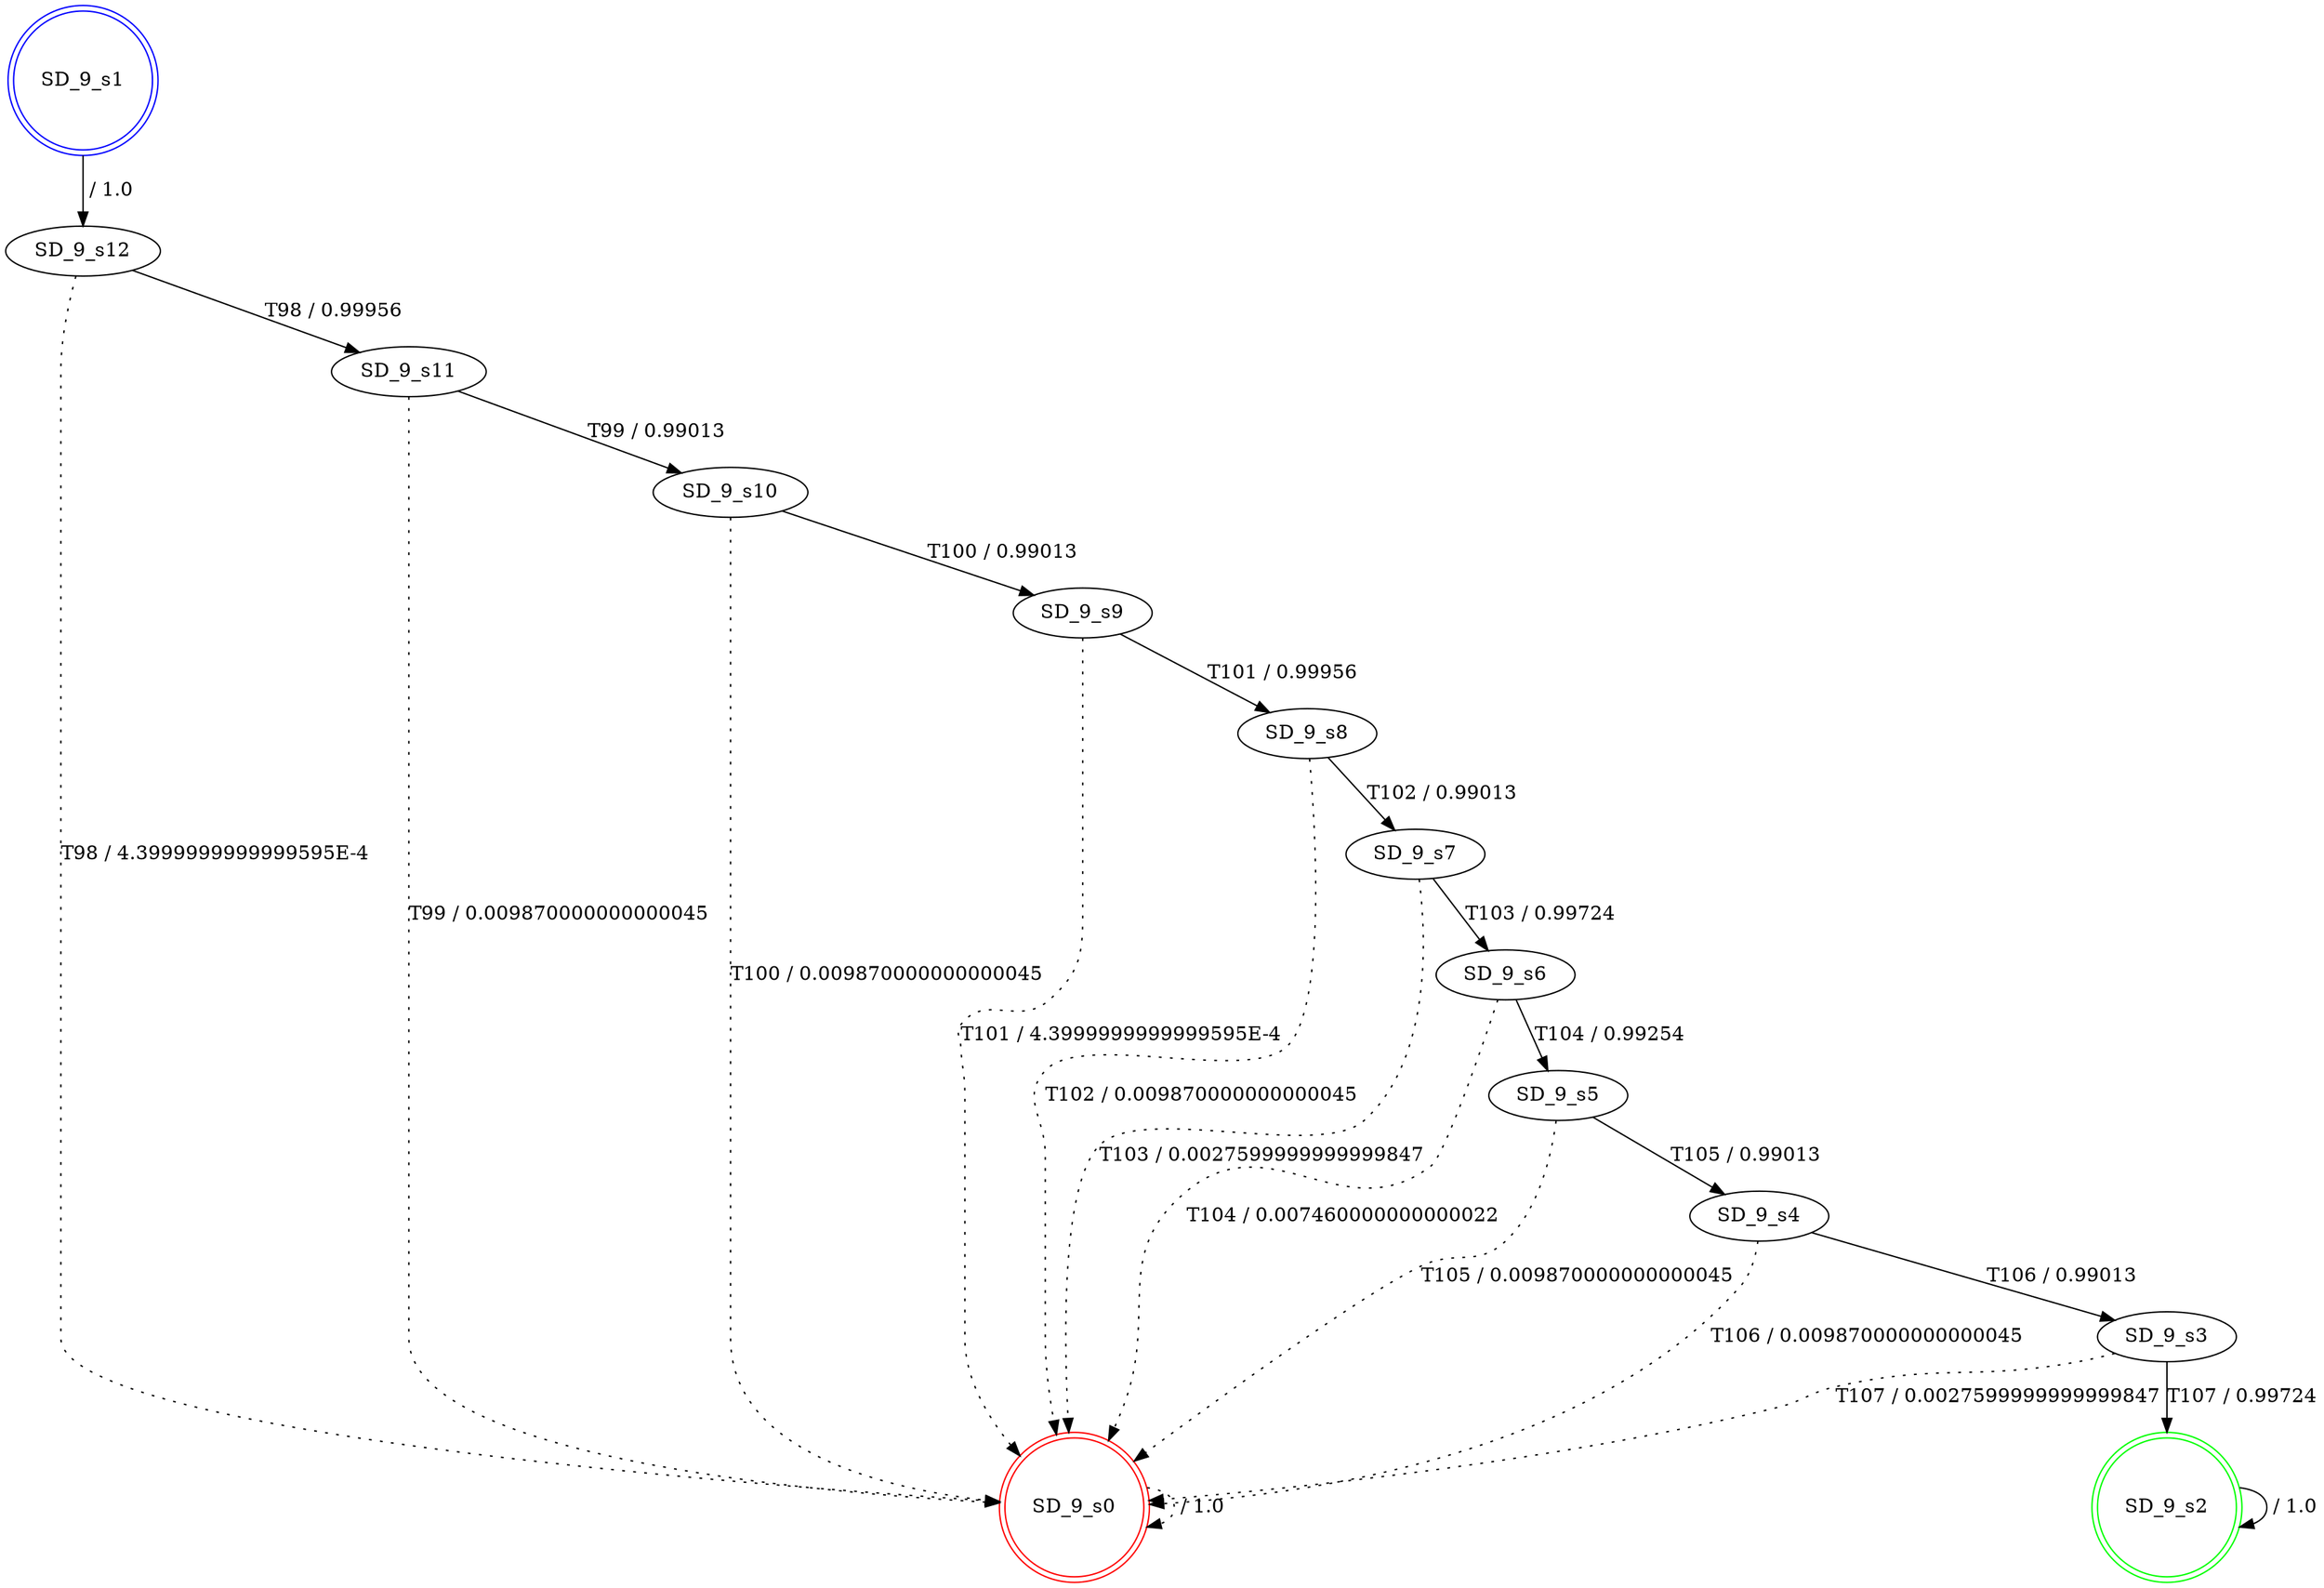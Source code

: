 digraph graphname {
SD_9_s0 [label="SD_9_s0",color=red,shape=doublecircle ];
SD_9_s1 [label="SD_9_s1",color=blue,shape=doublecircle ];
SD_9_s2 [label="SD_9_s2",color=green,shape=doublecircle ];
SD_9_s3 [label="SD_9_s3" ];
SD_9_s4 [label="SD_9_s4" ];
SD_9_s5 [label="SD_9_s5" ];
SD_9_s6 [label="SD_9_s6" ];
SD_9_s7 [label="SD_9_s7" ];
SD_9_s8 [label="SD_9_s8" ];
SD_9_s9 [label="SD_9_s9" ];
SD_9_s10 [label="SD_9_s10" ];
SD_9_s11 [label="SD_9_s11" ];
SD_9_s12 [label="SD_9_s12" ];
SD_9_s0 -> SD_9_s0 [label=" / 1.0", style=dotted];
SD_9_s1 -> SD_9_s12 [label=" / 1.0"];
SD_9_s2 -> SD_9_s2 [label=" / 1.0"];
SD_9_s3 -> SD_9_s2 [label="T107 / 0.99724"];
SD_9_s3 -> SD_9_s0 [label="T107 / 0.0027599999999999847", style=dotted];
SD_9_s4 -> SD_9_s3 [label="T106 / 0.99013"];
SD_9_s4 -> SD_9_s0 [label="T106 / 0.009870000000000045", style=dotted];
SD_9_s5 -> SD_9_s4 [label="T105 / 0.99013"];
SD_9_s5 -> SD_9_s0 [label="T105 / 0.009870000000000045", style=dotted];
SD_9_s6 -> SD_9_s5 [label="T104 / 0.99254"];
SD_9_s6 -> SD_9_s0 [label="T104 / 0.007460000000000022", style=dotted];
SD_9_s7 -> SD_9_s6 [label="T103 / 0.99724"];
SD_9_s7 -> SD_9_s0 [label="T103 / 0.0027599999999999847", style=dotted];
SD_9_s8 -> SD_9_s7 [label="T102 / 0.99013"];
SD_9_s8 -> SD_9_s0 [label="T102 / 0.009870000000000045", style=dotted];
SD_9_s9 -> SD_9_s8 [label="T101 / 0.99956"];
SD_9_s9 -> SD_9_s0 [label="T101 / 4.3999999999999595E-4", style=dotted];
SD_9_s10 -> SD_9_s9 [label="T100 / 0.99013"];
SD_9_s10 -> SD_9_s0 [label="T100 / 0.009870000000000045", style=dotted];
SD_9_s11 -> SD_9_s10 [label="T99 / 0.99013"];
SD_9_s11 -> SD_9_s0 [label="T99 / 0.009870000000000045", style=dotted];
SD_9_s12 -> SD_9_s11 [label="T98 / 0.99956"];
SD_9_s12 -> SD_9_s0 [label="T98 / 4.3999999999999595E-4", style=dotted];
}